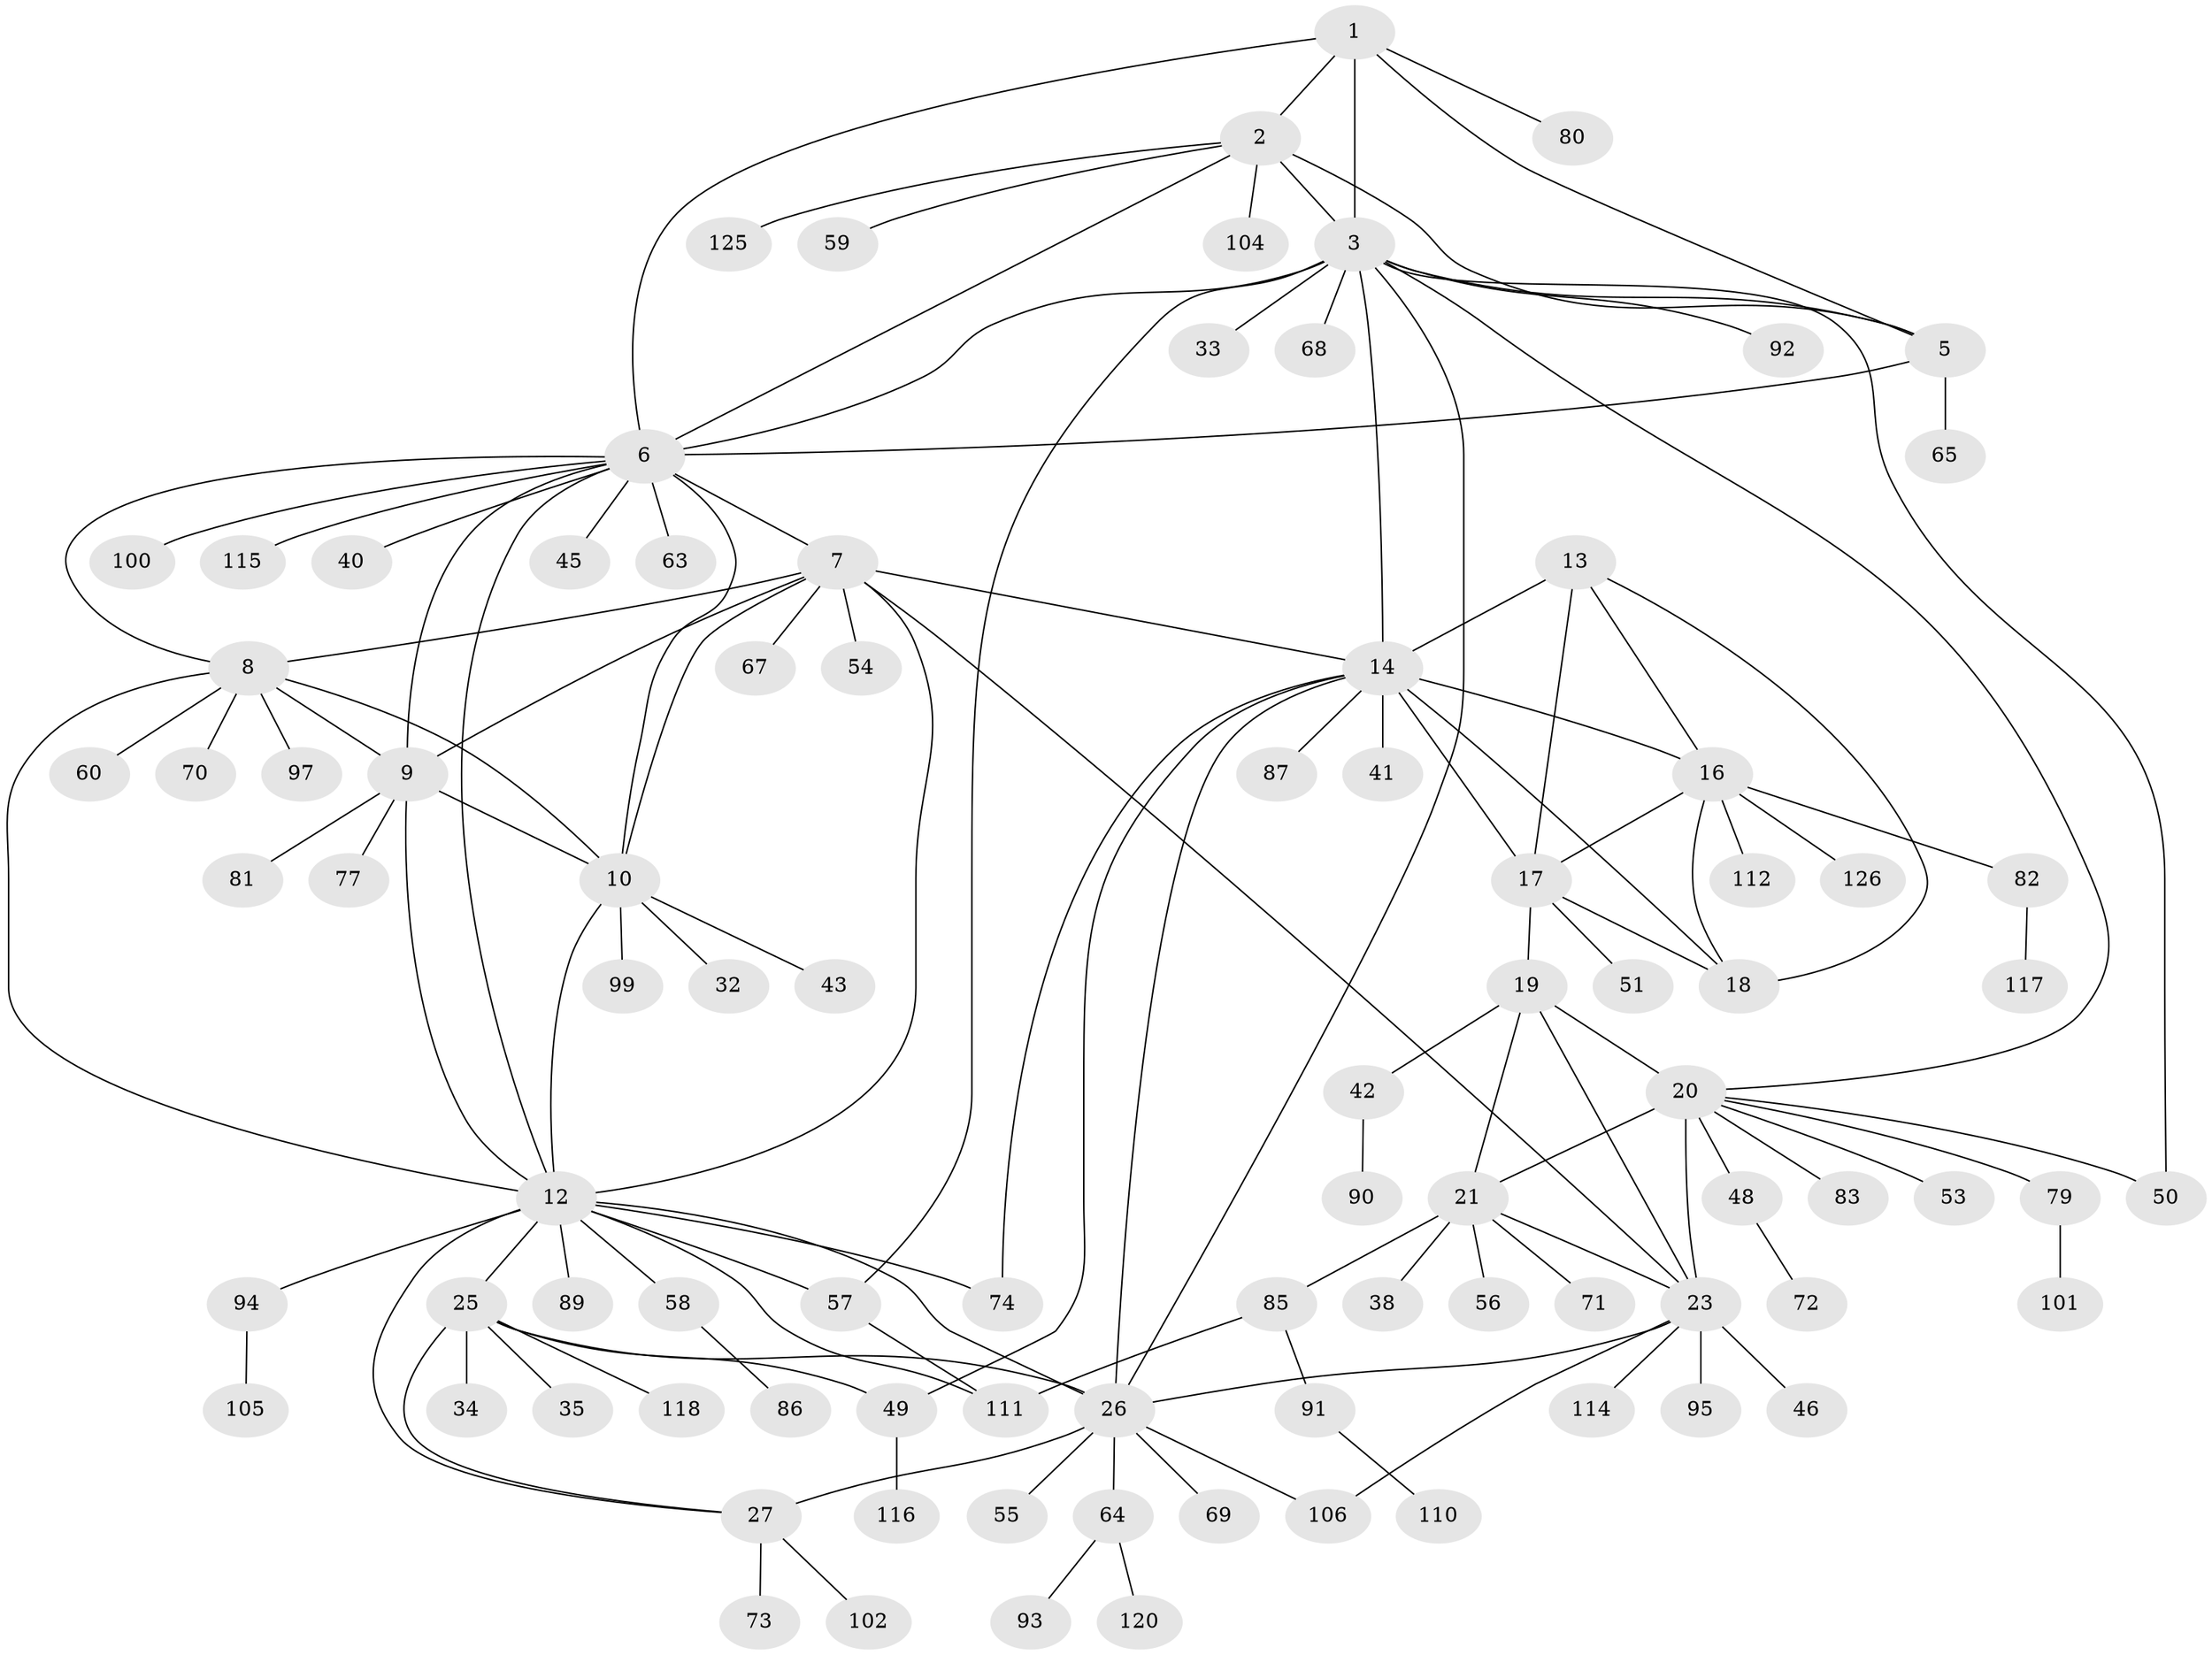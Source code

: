 // original degree distribution, {7: 0.0390625, 9: 0.0390625, 13: 0.0078125, 5: 0.03125, 10: 0.0390625, 8: 0.0390625, 6: 0.0234375, 11: 0.015625, 1: 0.546875, 2: 0.140625, 3: 0.0703125, 4: 0.0078125}
// Generated by graph-tools (version 1.1) at 2025/11/02/27/25 16:11:30]
// undirected, 91 vertices, 131 edges
graph export_dot {
graph [start="1"]
  node [color=gray90,style=filled];
  1 [super="+75"];
  2 [super="+127"];
  3 [super="+4"];
  5 [super="+31"];
  6 [super="+11"];
  7 [super="+98"];
  8;
  9 [super="+66"];
  10 [super="+36"];
  12 [super="+29"];
  13;
  14 [super="+15"];
  16 [super="+39"];
  17 [super="+62"];
  18 [super="+84"];
  19 [super="+22"];
  20 [super="+24"];
  21 [super="+37"];
  23 [super="+47"];
  25 [super="+44"];
  26 [super="+30"];
  27 [super="+28"];
  32 [super="+124"];
  33;
  34;
  35 [super="+76"];
  38;
  40;
  41;
  42 [super="+61"];
  43;
  45;
  46;
  48;
  49 [super="+52"];
  50;
  51;
  53;
  54;
  55;
  56;
  57;
  58 [super="+119"];
  59;
  60;
  63 [super="+96"];
  64 [super="+78"];
  65;
  67;
  68;
  69;
  70;
  71 [super="+113"];
  72;
  73;
  74;
  77 [super="+103"];
  79 [super="+123"];
  80;
  81;
  82 [super="+88"];
  83;
  85 [super="+108"];
  86;
  87;
  89;
  90;
  91;
  92;
  93 [super="+107"];
  94 [super="+109"];
  95;
  97;
  99;
  100;
  101;
  102;
  104;
  105;
  106;
  110 [super="+122"];
  111 [super="+121"];
  112;
  114;
  115;
  116;
  117;
  118 [super="+128"];
  120;
  125;
  126;
  1 -- 2;
  1 -- 3 [weight=2];
  1 -- 5;
  1 -- 6;
  1 -- 80;
  2 -- 3 [weight=2];
  2 -- 5;
  2 -- 6;
  2 -- 59;
  2 -- 104;
  2 -- 125;
  3 -- 5 [weight=2];
  3 -- 6 [weight=2];
  3 -- 26;
  3 -- 33;
  3 -- 50;
  3 -- 57;
  3 -- 68;
  3 -- 92;
  3 -- 14;
  3 -- 20;
  5 -- 6;
  5 -- 65;
  6 -- 45;
  6 -- 63;
  6 -- 100;
  6 -- 115;
  6 -- 40;
  6 -- 7;
  6 -- 8;
  6 -- 9;
  6 -- 10;
  6 -- 12;
  7 -- 8;
  7 -- 9;
  7 -- 10;
  7 -- 12;
  7 -- 23;
  7 -- 54;
  7 -- 67;
  7 -- 14;
  8 -- 9;
  8 -- 10;
  8 -- 12;
  8 -- 60;
  8 -- 70;
  8 -- 97;
  9 -- 10;
  9 -- 12;
  9 -- 77;
  9 -- 81;
  10 -- 12;
  10 -- 32;
  10 -- 43;
  10 -- 99;
  12 -- 58;
  12 -- 74;
  12 -- 111;
  12 -- 89;
  12 -- 25;
  12 -- 26 [weight=2];
  12 -- 27 [weight=2];
  12 -- 94;
  12 -- 57;
  13 -- 14 [weight=2];
  13 -- 16;
  13 -- 17;
  13 -- 18;
  14 -- 16 [weight=2];
  14 -- 17 [weight=2];
  14 -- 18 [weight=2];
  14 -- 26;
  14 -- 41;
  14 -- 74;
  14 -- 87;
  14 -- 49;
  16 -- 17;
  16 -- 18;
  16 -- 82;
  16 -- 126;
  16 -- 112;
  17 -- 18;
  17 -- 19;
  17 -- 51;
  19 -- 20 [weight=4];
  19 -- 21 [weight=2];
  19 -- 23 [weight=2];
  19 -- 42;
  20 -- 21 [weight=2];
  20 -- 23 [weight=2];
  20 -- 79;
  20 -- 48;
  20 -- 50;
  20 -- 83;
  20 -- 53;
  21 -- 23;
  21 -- 38;
  21 -- 56;
  21 -- 71;
  21 -- 85;
  23 -- 46;
  23 -- 95;
  23 -- 106;
  23 -- 26;
  23 -- 114;
  25 -- 26 [weight=2];
  25 -- 27 [weight=2];
  25 -- 34;
  25 -- 35;
  25 -- 49;
  25 -- 118;
  26 -- 27 [weight=4];
  26 -- 55;
  26 -- 64;
  26 -- 106;
  26 -- 69;
  27 -- 73;
  27 -- 102;
  42 -- 90;
  48 -- 72;
  49 -- 116;
  57 -- 111;
  58 -- 86;
  64 -- 120;
  64 -- 93;
  79 -- 101;
  82 -- 117;
  85 -- 91;
  85 -- 111;
  91 -- 110;
  94 -- 105;
}
